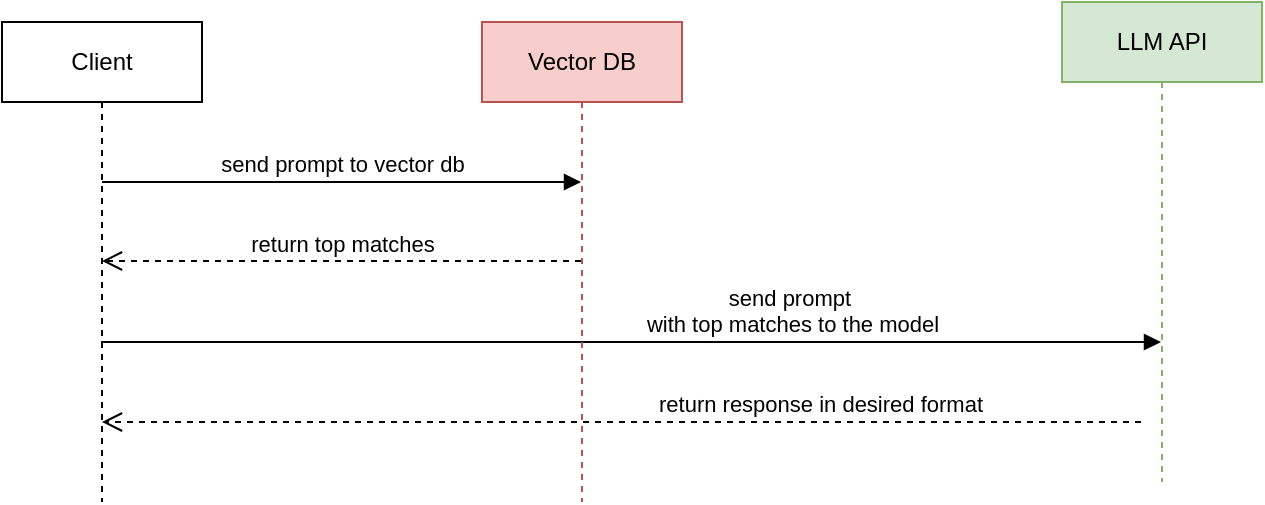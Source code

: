 <mxfile version="27.0.9">
  <diagram name="Page-1" id="Brh9M0G5z-_049frxntX">
    <mxGraphModel dx="576" dy="841" grid="1" gridSize="10" guides="1" tooltips="1" connect="1" arrows="1" fold="1" page="1" pageScale="1" pageWidth="850" pageHeight="1100" math="0" shadow="0">
      <root>
        <mxCell id="0" />
        <mxCell id="1" parent="0" />
        <mxCell id="7bV-YWdE4SNP33KC-X1z-2" value="Client" style="shape=umlLifeline;perimeter=lifelinePerimeter;whiteSpace=wrap;html=1;container=1;dropTarget=0;collapsible=0;recursiveResize=0;outlineConnect=0;portConstraint=eastwest;newEdgeStyle={&quot;curved&quot;:0,&quot;rounded&quot;:0};" parent="1" vertex="1">
          <mxGeometry x="920" y="40" width="100" height="240" as="geometry" />
        </mxCell>
        <mxCell id="7bV-YWdE4SNP33KC-X1z-3" value="LLM API" style="shape=umlLifeline;perimeter=lifelinePerimeter;whiteSpace=wrap;html=1;container=1;dropTarget=0;collapsible=0;recursiveResize=0;outlineConnect=0;portConstraint=eastwest;newEdgeStyle={&quot;curved&quot;:0,&quot;rounded&quot;:0};fillColor=#d5e8d4;strokeColor=#82b366;" parent="1" vertex="1">
          <mxGeometry x="1450" y="30" width="100" height="240" as="geometry" />
        </mxCell>
        <mxCell id="7bV-YWdE4SNP33KC-X1z-4" value="&lt;blockquote style=&quot;margin: 0 0 0 40px; border: none; padding: 0px;&quot;&gt;&lt;blockquote style=&quot;margin: 0 0 0 40px; border: none; padding: 0px;&quot;&gt;&lt;blockquote style=&quot;margin: 0 0 0 40px; border: none; padding: 0px;&quot;&gt;&lt;blockquote style=&quot;margin: 0 0 0 40px; border: none; padding: 0px;&quot;&gt;send prompt&amp;nbsp;&lt;/blockquote&gt;&lt;/blockquote&gt;&lt;/blockquote&gt;&lt;blockquote style=&quot;margin: 0 0 0 40px; border: none; padding: 0px;&quot;&gt;&lt;blockquote style=&quot;margin: 0 0 0 40px; border: none; padding: 0px;&quot;&gt;&lt;blockquote style=&quot;margin: 0 0 0 40px; border: none; padding: 0px;&quot;&gt;with top matches to the model&lt;/blockquote&gt;&lt;/blockquote&gt;&lt;/blockquote&gt;&lt;/blockquote&gt;" style="html=1;verticalAlign=bottom;endArrow=block;curved=0;rounded=0;" parent="1" edge="1">
          <mxGeometry width="80" relative="1" as="geometry">
            <mxPoint x="969.5" y="200" as="sourcePoint" />
            <mxPoint x="1499.5" y="200" as="targetPoint" />
            <mxPoint as="offset" />
          </mxGeometry>
        </mxCell>
        <mxCell id="7bV-YWdE4SNP33KC-X1z-5" value="&lt;blockquote style=&quot;margin: 0 0 0 40px; border: none; padding: 0px;&quot;&gt;&lt;blockquote style=&quot;margin: 0 0 0 40px; border: none; padding: 0px;&quot;&gt;&lt;blockquote style=&quot;margin: 0 0 0 40px; border: none; padding: 0px;&quot;&gt;&lt;blockquote style=&quot;margin: 0 0 0 40px; border: none; padding: 0px;&quot;&gt;&lt;blockquote style=&quot;margin: 0 0 0 40px; border: none; padding: 0px;&quot;&gt;return response in desired format&lt;/blockquote&gt;&lt;/blockquote&gt;&lt;/blockquote&gt;&lt;/blockquote&gt;&lt;/blockquote&gt;" style="html=1;verticalAlign=bottom;endArrow=open;dashed=1;endSize=8;curved=0;rounded=0;" parent="1" edge="1">
          <mxGeometry x="0.002" relative="1" as="geometry">
            <mxPoint x="1489.5" y="240" as="sourcePoint" />
            <mxPoint x="970" y="240" as="targetPoint" />
            <mxPoint as="offset" />
          </mxGeometry>
        </mxCell>
        <mxCell id="vbedRtdYTi9RuZn_P3dA-1" value="Vector DB" style="shape=umlLifeline;perimeter=lifelinePerimeter;whiteSpace=wrap;html=1;container=1;dropTarget=0;collapsible=0;recursiveResize=0;outlineConnect=0;portConstraint=eastwest;newEdgeStyle={&quot;curved&quot;:0,&quot;rounded&quot;:0};fillColor=#f8cecc;strokeColor=#b85450;" vertex="1" parent="1">
          <mxGeometry x="1160" y="40" width="100" height="240" as="geometry" />
        </mxCell>
        <mxCell id="vbedRtdYTi9RuZn_P3dA-2" value="send prompt to vector db" style="html=1;verticalAlign=bottom;endArrow=block;curved=0;rounded=0;" edge="1" parent="1" target="vbedRtdYTi9RuZn_P3dA-1">
          <mxGeometry width="80" relative="1" as="geometry">
            <mxPoint x="970" y="120" as="sourcePoint" />
            <mxPoint x="1050" y="120" as="targetPoint" />
          </mxGeometry>
        </mxCell>
        <mxCell id="vbedRtdYTi9RuZn_P3dA-3" value="return top matches" style="html=1;verticalAlign=bottom;endArrow=open;dashed=1;endSize=8;curved=0;rounded=0;" edge="1" parent="1" source="vbedRtdYTi9RuZn_P3dA-1">
          <mxGeometry relative="1" as="geometry">
            <mxPoint x="1050" y="159.5" as="sourcePoint" />
            <mxPoint x="970" y="159.5" as="targetPoint" />
          </mxGeometry>
        </mxCell>
      </root>
    </mxGraphModel>
  </diagram>
</mxfile>
